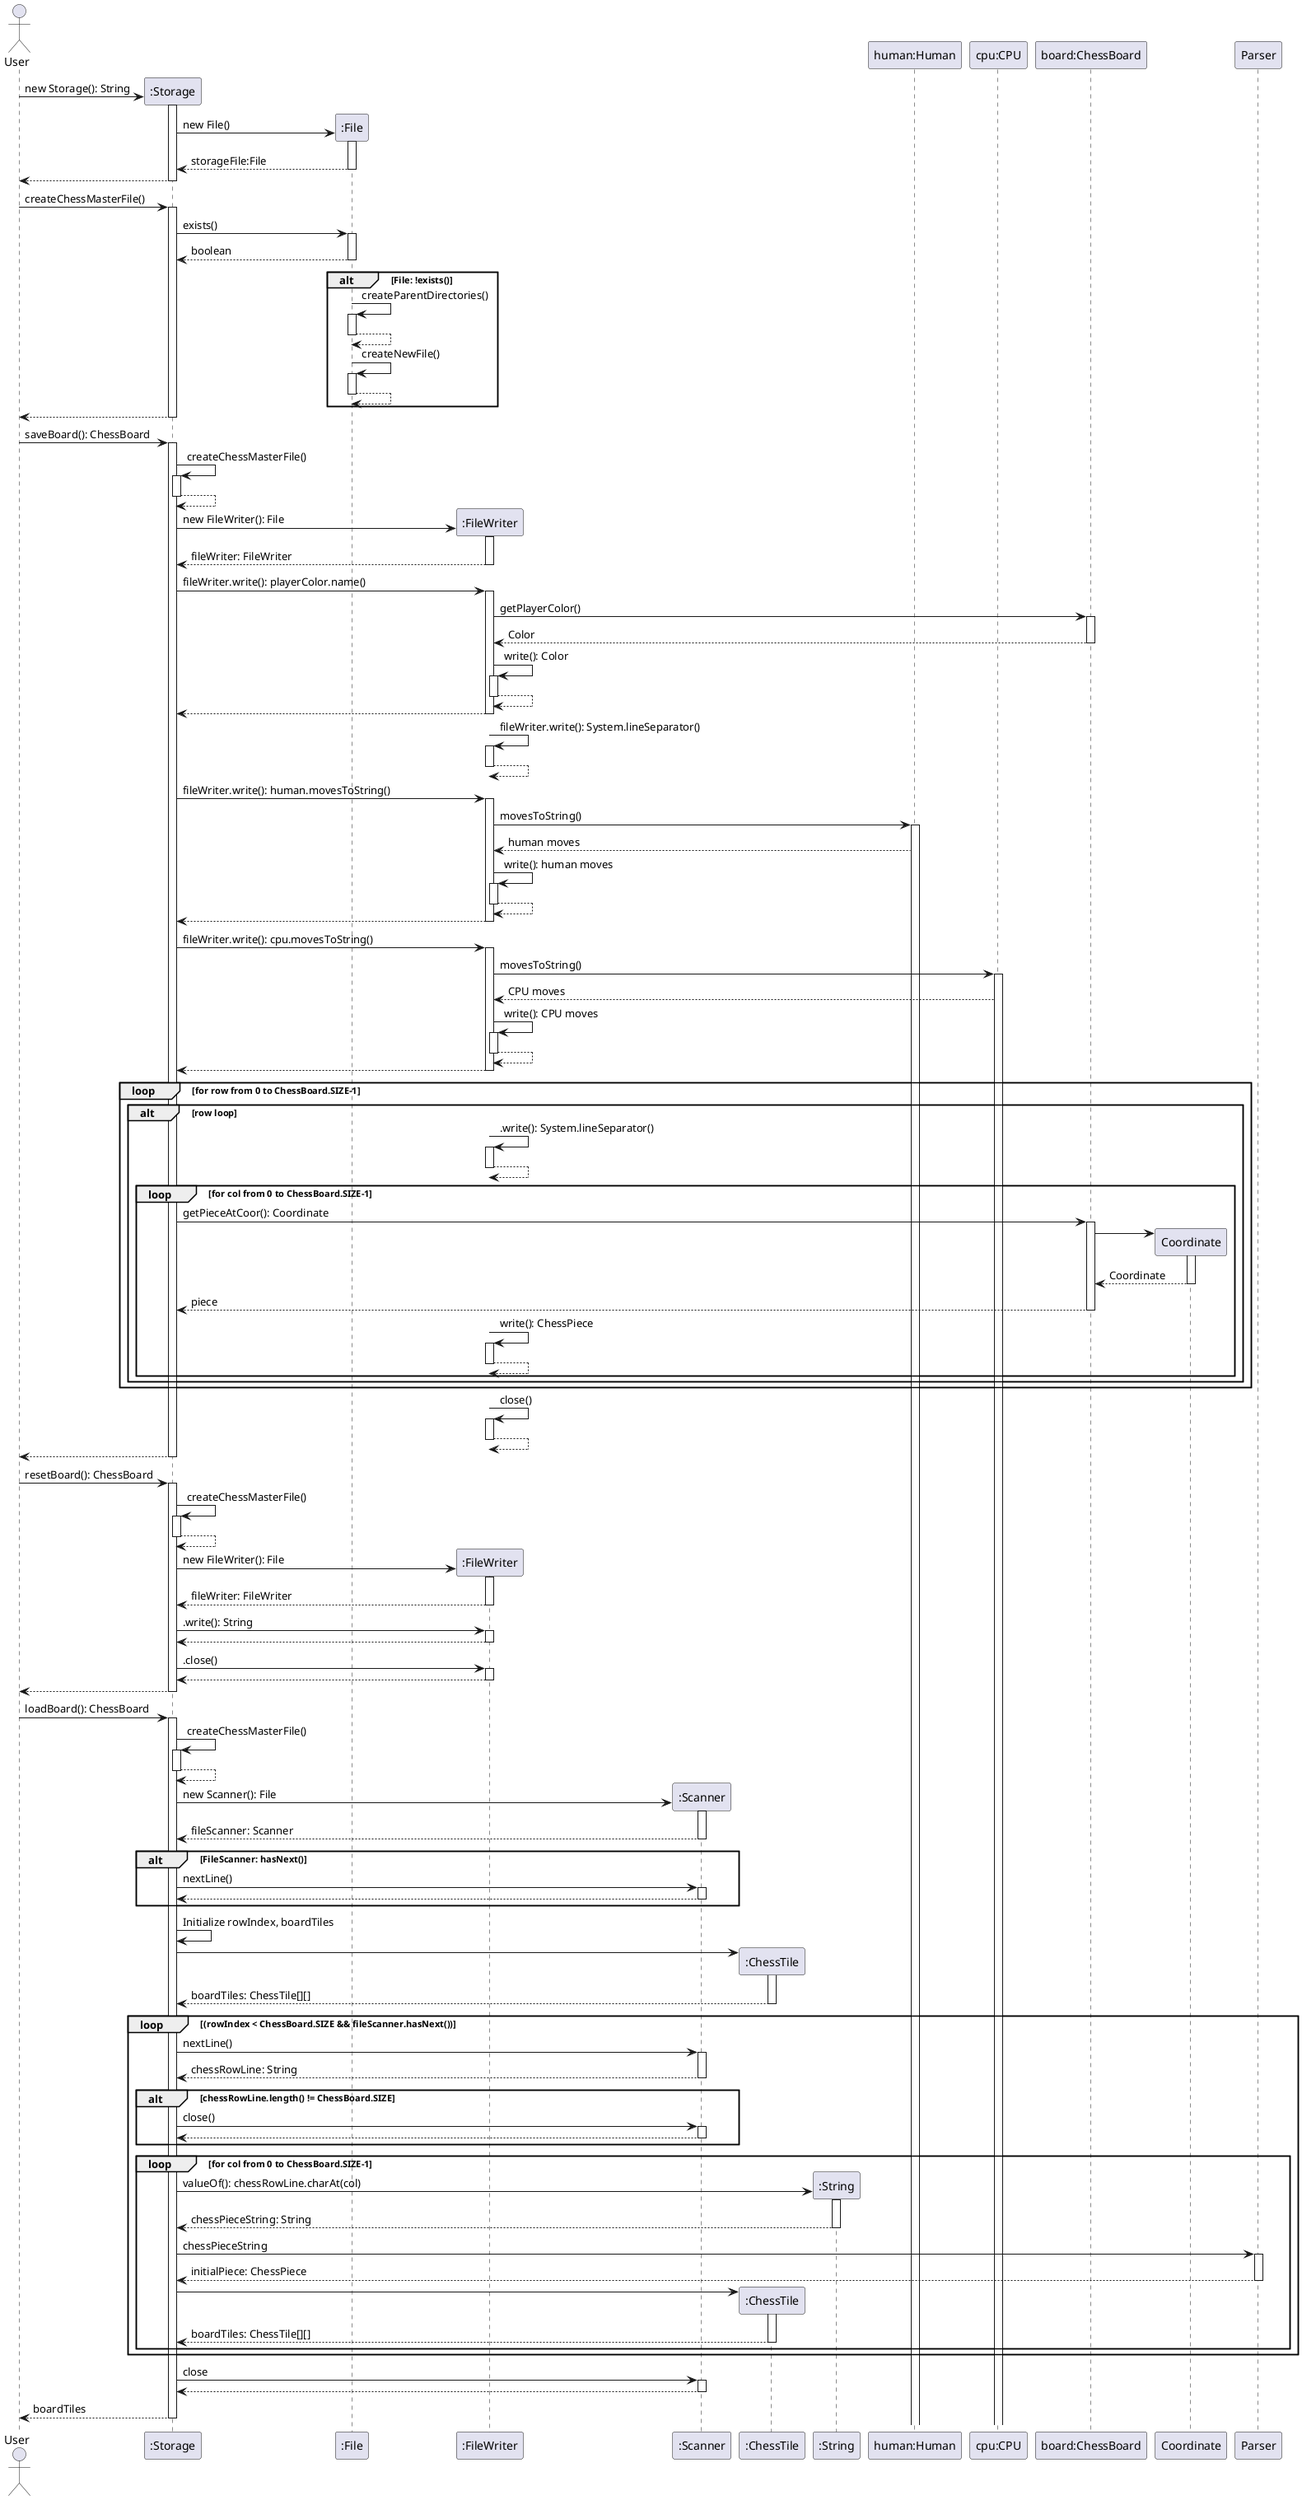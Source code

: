 @startuml

actor User
participant ":Storage" as Storage
participant ":File" as File
participant ":FileWriter" as FileWriter
participant ":Scanner" as Scanner
participant ":ChessTile" as ChessTile
participant ":String" as String
participant "human:Human" as Human
participant "cpu:CPU" as CPU
participant "board:ChessBoard" as ChessBoard


create Storage
User -> Storage++ : new Storage(): String
create File
Storage -> File++ : new File()
File --> Storage-- : storageFile:File
Storage --> User--


User -> Storage++ : createChessMasterFile()
Storage -> File++ : exists()
File --> Storage-- : boolean
alt File: !exists()
    File -> File++ : createParentDirectories()
    File --> File--
    File -> File++ : createNewFile()
    File --> File--
end
Storage --> User--


User -> Storage++ : saveBoard(): ChessBoard
Storage -> Storage++ : createChessMasterFile()
Storage --> Storage--
create FileWriter
Storage -> FileWriter++ : new FileWriter(): File
FileWriter --> Storage-- : fileWriter: FileWriter
Storage -> FileWriter++: fileWriter.write(): playerColor.name()
FileWriter -> ChessBoard++ : getPlayerColor()
ChessBoard --> FileWriter-- : Color
FileWriter -> FileWriter++ : write(): Color
FileWriter --> FileWriter--
FileWriter --> Storage--
FileWriter -> FileWriter++ : fileWriter.write(): System.lineSeparator()
FileWriter --> FileWriter--
Storage -> FileWriter++ : fileWriter.write(): human.movesToString()
FileWriter -> Human++ : movesToString()
Human --> FileWriter : human moves
FileWriter -> FileWriter++ : write(): human moves
FileWriter --> FileWriter--
FileWriter --> Storage--
Storage -> FileWriter++ : fileWriter.write(): cpu.movesToString()
FileWriter -> CPU++ : movesToString()
CPU --> FileWriter : CPU moves
FileWriter -> FileWriter++ : write(): CPU moves
FileWriter --> FileWriter--
FileWriter --> Storage--
loop for row from 0 to ChessBoard.SIZE-1
    alt row loop
        FileWriter -> FileWriter++ : .write(): System.lineSeparator()
        FileWriter --> FileWriter--
        loop for col from 0 to ChessBoard.SIZE-1
            Storage -> ChessBoard++ : getPieceAtCoor(): Coordinate
            create Coordinate
            ChessBoard -> Coordinate++
            Coordinate --> ChessBoard-- : Coordinate
            ChessBoard --> Storage--  : piece
            FileWriter -> FileWriter++ : write(): ChessPiece
            FileWriter --> FileWriter--
        end
    end
end
FileWriter -> FileWriter++ : close()
FileWriter --> FileWriter--
Storage --> User--


User -> Storage++ : resetBoard(): ChessBoard
Storage -> Storage++ : createChessMasterFile()
Storage --> Storage--
create FileWriter
Storage -> FileWriter++ : new FileWriter(): File
FileWriter --> Storage-- : fileWriter: FileWriter
Storage -> FileWriter++: .write(): String
FileWriter --> Storage--
Storage -> FileWriter++: .close()
FileWriter --> Storage--
Storage --> User--


User -> Storage++ : loadBoard(): ChessBoard
Storage -> Storage++ : createChessMasterFile()
Storage --> Storage--
create Scanner
Storage -> Scanner++ : new Scanner(): File
Scanner --> Storage-- : fileScanner: Scanner
alt FileScanner: hasNext()
    Storage -> Scanner++: nextLine()
    Scanner --> Storage --
end
Storage -> Storage: Initialize rowIndex, boardTiles

create ChessTile
Storage -> ChessTile++
ChessTile --> Storage-- : boardTiles: ChessTile[][]
loop (rowIndex < ChessBoard.SIZE && fileScanner.hasNext())
    Storage -> Scanner++ : nextLine()
    Scanner --> Storage-- : chessRowLine: String
    alt chessRowLine.length() != ChessBoard.SIZE
        Storage -> Scanner++: close()
        Scanner --> Storage--
    end alt
    loop for col from 0 to ChessBoard.SIZE-1
        create String
        Storage -> String++ : valueOf(): chessRowLine.charAt(col)
        String --> Storage-- : chessPieceString: String
        Storage -> Parser++ : chessPieceString
        Parser --> Storage -- : initialPiece: ChessPiece

        create ChessTile
        Storage -> ChessTile++
        ChessTile --> Storage-- : boardTiles: ChessTile[][]
    end loop
end
Storage -> Scanner++: close
Scanner --> Storage--
Storage --> User-- : boardTiles

@enduml